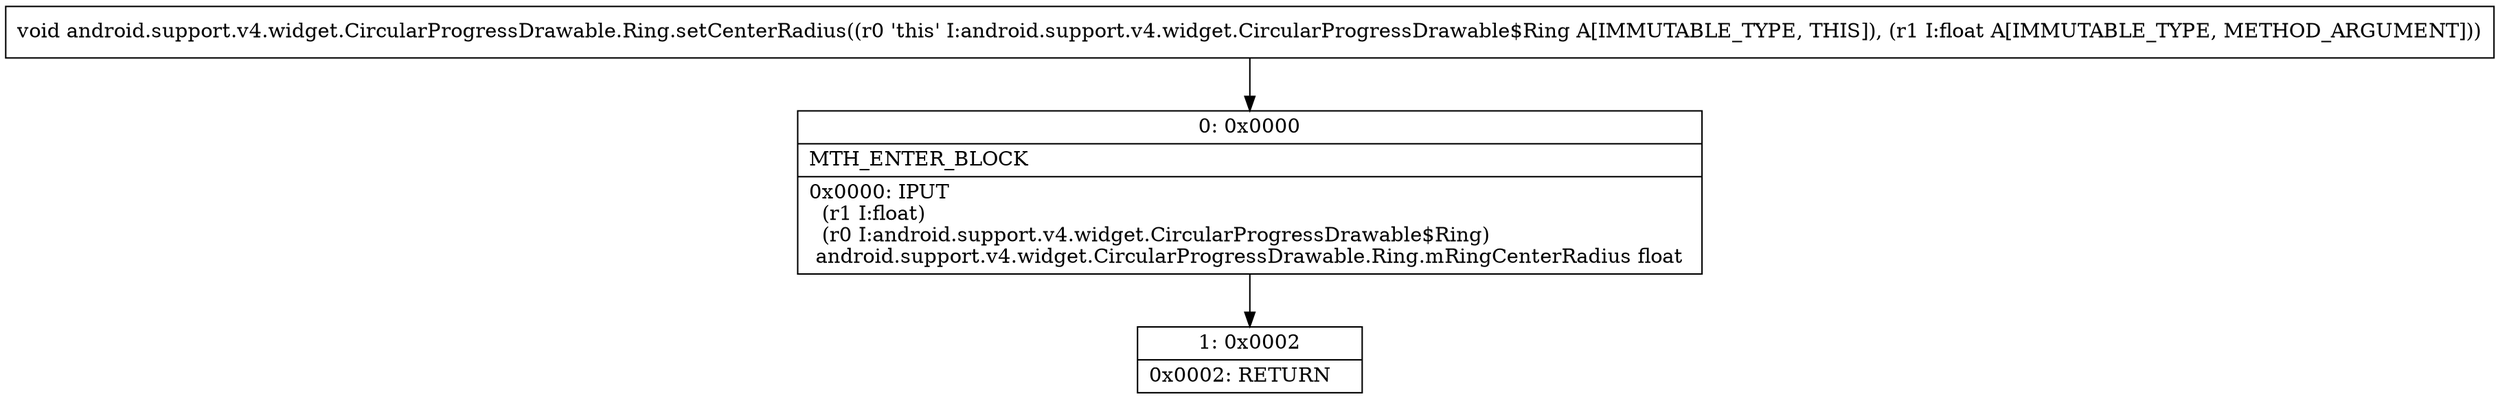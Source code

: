 digraph "CFG forandroid.support.v4.widget.CircularProgressDrawable.Ring.setCenterRadius(F)V" {
Node_0 [shape=record,label="{0\:\ 0x0000|MTH_ENTER_BLOCK\l|0x0000: IPUT  \l  (r1 I:float)\l  (r0 I:android.support.v4.widget.CircularProgressDrawable$Ring)\l android.support.v4.widget.CircularProgressDrawable.Ring.mRingCenterRadius float \l}"];
Node_1 [shape=record,label="{1\:\ 0x0002|0x0002: RETURN   \l}"];
MethodNode[shape=record,label="{void android.support.v4.widget.CircularProgressDrawable.Ring.setCenterRadius((r0 'this' I:android.support.v4.widget.CircularProgressDrawable$Ring A[IMMUTABLE_TYPE, THIS]), (r1 I:float A[IMMUTABLE_TYPE, METHOD_ARGUMENT])) }"];
MethodNode -> Node_0;
Node_0 -> Node_1;
}

